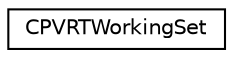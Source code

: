 digraph "Graphical Class Hierarchy"
{
  edge [fontname="Helvetica",fontsize="10",labelfontname="Helvetica",labelfontsize="10"];
  node [fontname="Helvetica",fontsize="10",shape=record];
  rankdir="LR";
  Node1 [label="CPVRTWorkingSet",height=0.2,width=0.4,color="black", fillcolor="white", style="filled",URL="$class_c_p_v_r_t_working_set.html"];
}
